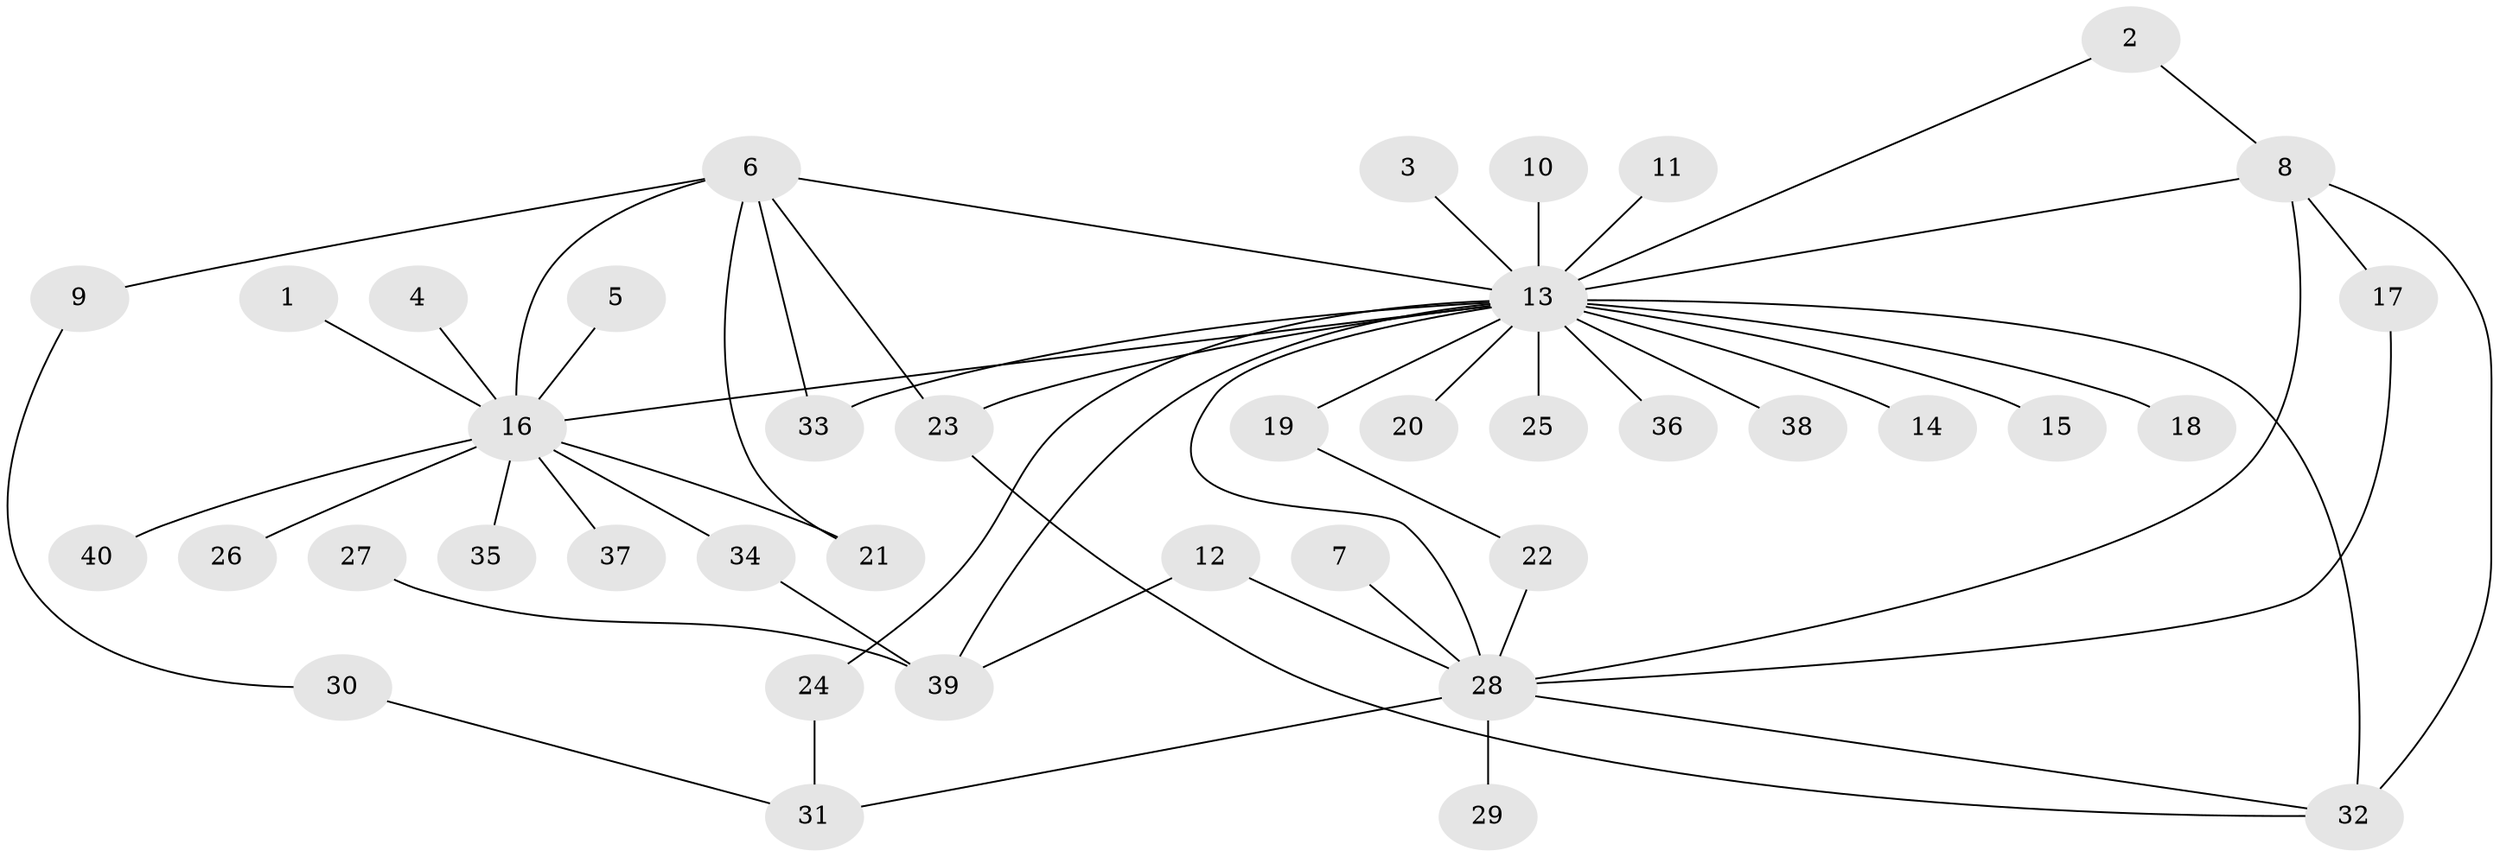 // original degree distribution, {25: 0.0125, 7: 0.0125, 4: 0.0625, 2: 0.2, 13: 0.0125, 1: 0.55, 6: 0.025, 3: 0.1125, 12: 0.0125}
// Generated by graph-tools (version 1.1) at 2025/36/03/04/25 23:36:49]
// undirected, 40 vertices, 54 edges
graph export_dot {
  node [color=gray90,style=filled];
  1;
  2;
  3;
  4;
  5;
  6;
  7;
  8;
  9;
  10;
  11;
  12;
  13;
  14;
  15;
  16;
  17;
  18;
  19;
  20;
  21;
  22;
  23;
  24;
  25;
  26;
  27;
  28;
  29;
  30;
  31;
  32;
  33;
  34;
  35;
  36;
  37;
  38;
  39;
  40;
  1 -- 16 [weight=1.0];
  2 -- 8 [weight=1.0];
  2 -- 13 [weight=1.0];
  3 -- 13 [weight=1.0];
  4 -- 16 [weight=1.0];
  5 -- 16 [weight=1.0];
  6 -- 9 [weight=1.0];
  6 -- 13 [weight=1.0];
  6 -- 16 [weight=1.0];
  6 -- 21 [weight=1.0];
  6 -- 23 [weight=1.0];
  6 -- 33 [weight=1.0];
  7 -- 28 [weight=1.0];
  8 -- 13 [weight=1.0];
  8 -- 17 [weight=1.0];
  8 -- 28 [weight=1.0];
  8 -- 32 [weight=1.0];
  9 -- 30 [weight=1.0];
  10 -- 13 [weight=1.0];
  11 -- 13 [weight=1.0];
  12 -- 28 [weight=1.0];
  12 -- 39 [weight=1.0];
  13 -- 14 [weight=1.0];
  13 -- 15 [weight=1.0];
  13 -- 16 [weight=1.0];
  13 -- 18 [weight=1.0];
  13 -- 19 [weight=1.0];
  13 -- 20 [weight=1.0];
  13 -- 23 [weight=1.0];
  13 -- 24 [weight=1.0];
  13 -- 25 [weight=1.0];
  13 -- 28 [weight=1.0];
  13 -- 32 [weight=2.0];
  13 -- 33 [weight=1.0];
  13 -- 36 [weight=1.0];
  13 -- 38 [weight=1.0];
  13 -- 39 [weight=1.0];
  16 -- 21 [weight=1.0];
  16 -- 26 [weight=1.0];
  16 -- 34 [weight=1.0];
  16 -- 35 [weight=1.0];
  16 -- 37 [weight=1.0];
  16 -- 40 [weight=1.0];
  17 -- 28 [weight=1.0];
  19 -- 22 [weight=1.0];
  22 -- 28 [weight=1.0];
  23 -- 32 [weight=1.0];
  24 -- 31 [weight=1.0];
  27 -- 39 [weight=1.0];
  28 -- 29 [weight=1.0];
  28 -- 31 [weight=1.0];
  28 -- 32 [weight=1.0];
  30 -- 31 [weight=1.0];
  34 -- 39 [weight=1.0];
}
